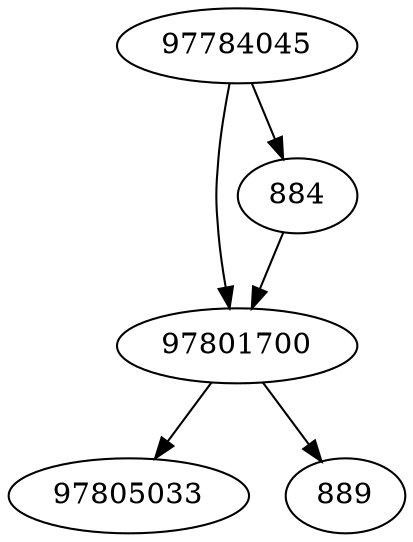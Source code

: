 strict digraph  {
97801700;
97805033;
97784045;
884;
889;
97801700 -> 97805033;
97801700 -> 889;
97784045 -> 884;
97784045 -> 97801700;
884 -> 97801700;
}
